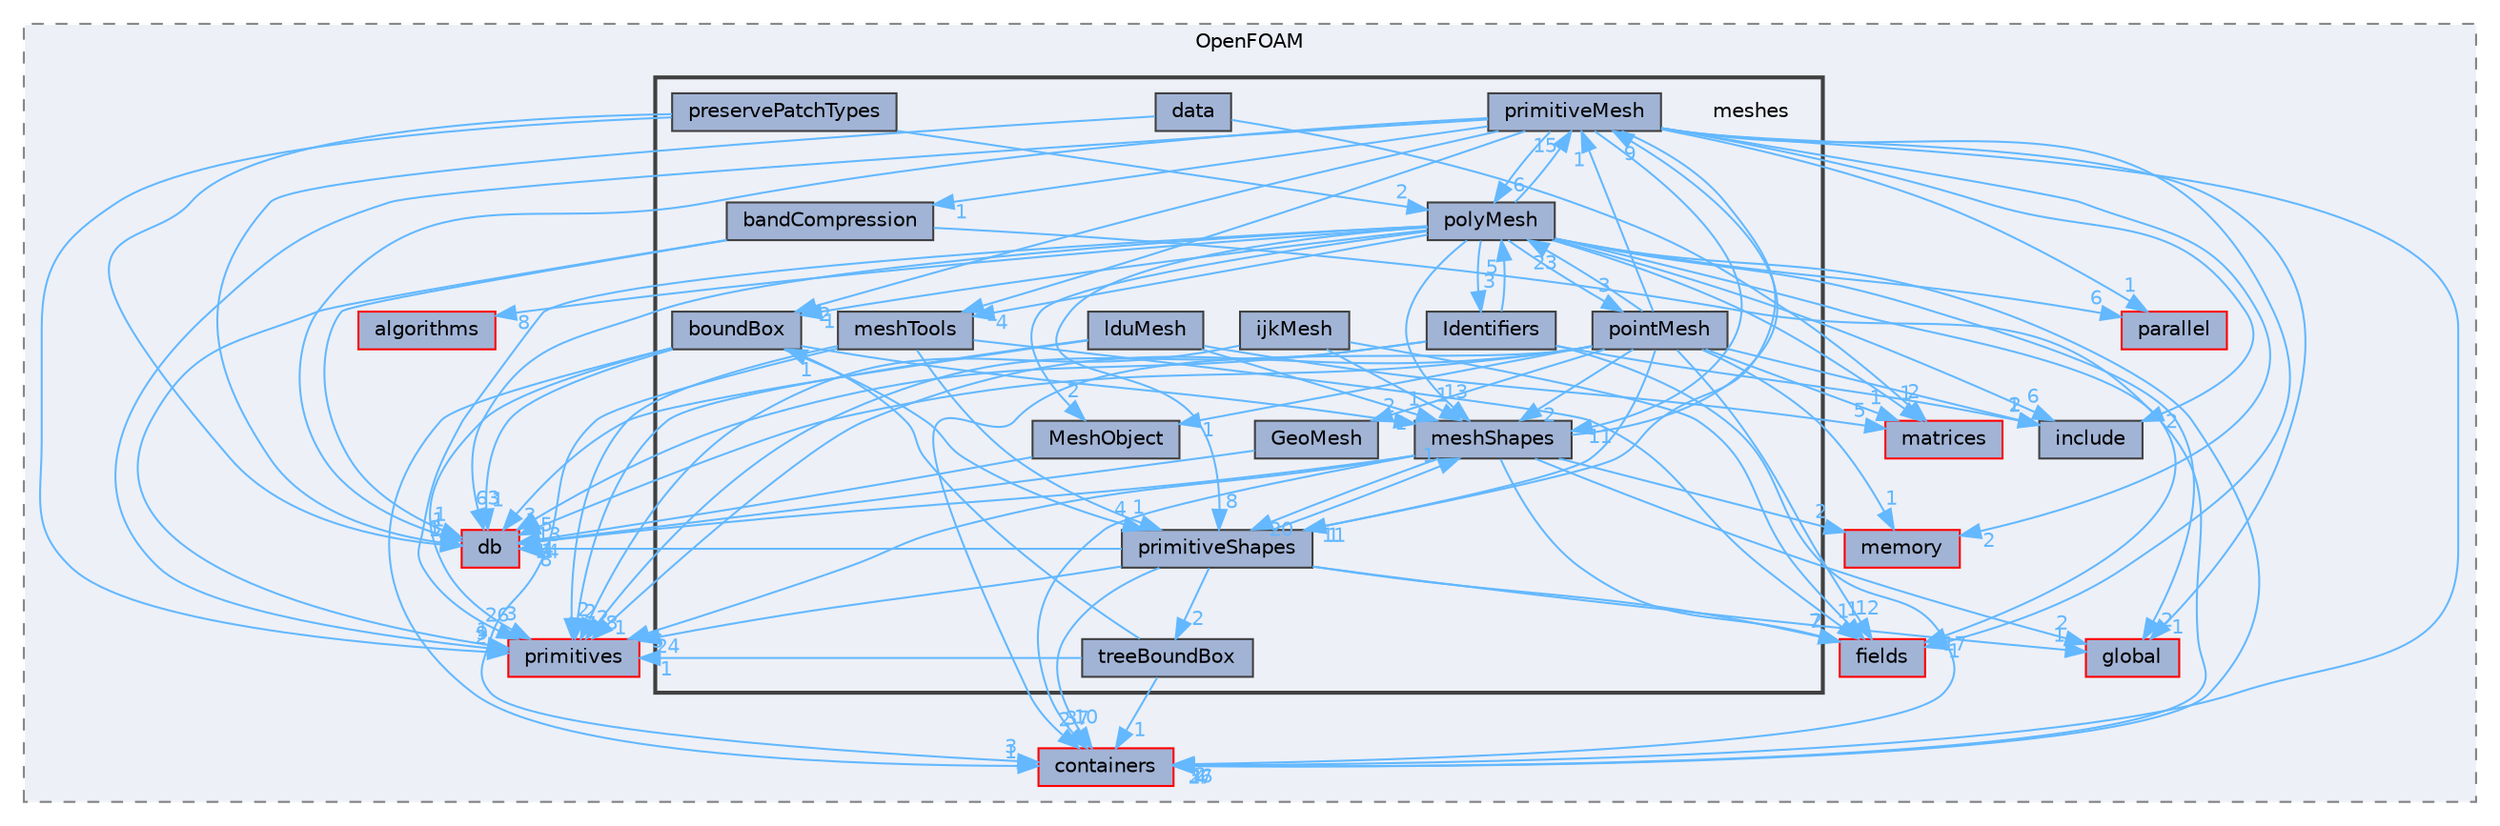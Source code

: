 digraph "src/OpenFOAM/meshes"
{
 // LATEX_PDF_SIZE
  bgcolor="transparent";
  edge [fontname=Helvetica,fontsize=10,labelfontname=Helvetica,labelfontsize=10];
  node [fontname=Helvetica,fontsize=10,shape=box,height=0.2,width=0.4];
  compound=true
  subgraph clusterdir_c5473ff19b20e6ec4dfe5c310b3778a8 {
    graph [ bgcolor="#edf0f7", pencolor="grey50", label="OpenFOAM", fontname=Helvetica,fontsize=10 style="filled,dashed", URL="dir_c5473ff19b20e6ec4dfe5c310b3778a8.html",tooltip=""]
  dir_19d0872053bde092be81d7fe3f56cbf7 [label="containers", fillcolor="#a2b4d6", color="red", style="filled", URL="dir_19d0872053bde092be81d7fe3f56cbf7.html",tooltip=""];
  dir_385a22dcc2f7120acb0f1a7a832b3b8d [label="memory", fillcolor="#a2b4d6", color="red", style="filled", URL="dir_385a22dcc2f7120acb0f1a7a832b3b8d.html",tooltip=""];
  dir_3e50f45338116b169052b428016851aa [label="primitives", fillcolor="#a2b4d6", color="red", style="filled", URL="dir_3e50f45338116b169052b428016851aa.html",tooltip=""];
  dir_63c634f7a7cfd679ac26c67fb30fc32f [label="db", fillcolor="#a2b4d6", color="red", style="filled", URL="dir_63c634f7a7cfd679ac26c67fb30fc32f.html",tooltip=""];
  dir_71fff0203de1f57306edfc3c818a6b04 [label="parallel", fillcolor="#a2b4d6", color="red", style="filled", URL="dir_71fff0203de1f57306edfc3c818a6b04.html",tooltip=""];
  dir_8583492183f4d27c76555f8f333dd07b [label="global", fillcolor="#a2b4d6", color="red", style="filled", URL="dir_8583492183f4d27c76555f8f333dd07b.html",tooltip=""];
  dir_962442b8f989d5529fab5e0f0e4ffb74 [label="fields", fillcolor="#a2b4d6", color="red", style="filled", URL="dir_962442b8f989d5529fab5e0f0e4ffb74.html",tooltip=""];
  dir_b07477ab37bc0cd7eb28fb569c691c21 [label="matrices", fillcolor="#a2b4d6", color="red", style="filled", URL="dir_b07477ab37bc0cd7eb28fb569c691c21.html",tooltip=""];
  dir_e954e9f5966bc1c681a414ec8bd0ee15 [label="include", fillcolor="#a2b4d6", color="grey25", style="filled", URL="dir_e954e9f5966bc1c681a414ec8bd0ee15.html",tooltip=""];
  dir_d4a4bcbf783b68a312735f83d8eebbff [label="algorithms", fillcolor="#a2b4d6", color="red", style="filled", URL="dir_d4a4bcbf783b68a312735f83d8eebbff.html",tooltip=""];
  subgraph clusterdir_aa2423979fb45fc41c393a5db370ab21 {
    graph [ bgcolor="#edf0f7", pencolor="grey25", label="", fontname=Helvetica,fontsize=10 style="filled,bold", URL="dir_aa2423979fb45fc41c393a5db370ab21.html",tooltip=""]
    dir_aa2423979fb45fc41c393a5db370ab21 [shape=plaintext, label="meshes"];
  dir_6cbbb88865395e786d7352e527ca2978 [label="bandCompression", fillcolor="#a2b4d6", color="grey25", style="filled", URL="dir_6cbbb88865395e786d7352e527ca2978.html",tooltip=""];
  dir_419482a3f24625018b60fd6b1f4b7501 [label="boundBox", fillcolor="#a2b4d6", color="grey25", style="filled", URL="dir_419482a3f24625018b60fd6b1f4b7501.html",tooltip=""];
  dir_58ec1e56bb903e4b5e3a1fbdeb358fb0 [label="data", fillcolor="#a2b4d6", color="grey25", style="filled", URL="dir_58ec1e56bb903e4b5e3a1fbdeb358fb0.html",tooltip=""];
  dir_26e58c20a46ac7f790f9bea468e6c12f [label="GeoMesh", fillcolor="#a2b4d6", color="grey25", style="filled", URL="dir_26e58c20a46ac7f790f9bea468e6c12f.html",tooltip=""];
  dir_162c770ecfd5d3d84e768ef2f1993e65 [label="Identifiers", fillcolor="#a2b4d6", color="grey25", style="filled", URL="dir_162c770ecfd5d3d84e768ef2f1993e65.html",tooltip=""];
  dir_6ab88eefa8b03dfe485fcb6c624a3ffe [label="ijkMesh", fillcolor="#a2b4d6", color="grey25", style="filled", URL="dir_6ab88eefa8b03dfe485fcb6c624a3ffe.html",tooltip=""];
  dir_ef60c280f1bed88de2642fc4f0b81ef7 [label="lduMesh", fillcolor="#a2b4d6", color="grey25", style="filled", URL="dir_ef60c280f1bed88de2642fc4f0b81ef7.html",tooltip=""];
  dir_eacc4aff89696b3e3ac7cbcde46e9390 [label="MeshObject", fillcolor="#a2b4d6", color="grey25", style="filled", URL="dir_eacc4aff89696b3e3ac7cbcde46e9390.html",tooltip=""];
  dir_b8e2732bc99f8fb2a379dad81aa6030e [label="meshShapes", fillcolor="#a2b4d6", color="grey25", style="filled", URL="dir_b8e2732bc99f8fb2a379dad81aa6030e.html",tooltip=""];
  dir_fa020d1bff9bcecc84fa7b07f71b0284 [label="meshTools", fillcolor="#a2b4d6", color="grey25", style="filled", URL="dir_fa020d1bff9bcecc84fa7b07f71b0284.html",tooltip=""];
  dir_44915d476cda87f9c46b97924fb23879 [label="pointMesh", fillcolor="#a2b4d6", color="grey25", style="filled", URL="dir_44915d476cda87f9c46b97924fb23879.html",tooltip=""];
  dir_5e5a63cb97aae3d01c8e98f0c14953bc [label="polyMesh", fillcolor="#a2b4d6", color="grey25", style="filled", URL="dir_5e5a63cb97aae3d01c8e98f0c14953bc.html",tooltip=""];
  dir_4300987aaf8cf81a27553a490f18f02e [label="preservePatchTypes", fillcolor="#a2b4d6", color="grey25", style="filled", URL="dir_4300987aaf8cf81a27553a490f18f02e.html",tooltip=""];
  dir_d498992fb7d3f293d898bf6d3a4df869 [label="primitiveMesh", fillcolor="#a2b4d6", color="grey25", style="filled", URL="dir_d498992fb7d3f293d898bf6d3a4df869.html",tooltip=""];
  dir_a36ac568b20b0ed2190ed53a491bc296 [label="primitiveShapes", fillcolor="#a2b4d6", color="grey25", style="filled", URL="dir_a36ac568b20b0ed2190ed53a491bc296.html",tooltip=""];
  dir_1f530ada57a4a279acf004c5b0e2ff41 [label="treeBoundBox", fillcolor="#a2b4d6", color="grey25", style="filled", URL="dir_1f530ada57a4a279acf004c5b0e2ff41.html",tooltip=""];
  }
  }
  dir_6cbbb88865395e786d7352e527ca2978->dir_19d0872053bde092be81d7fe3f56cbf7 [headlabel="4", labeldistance=1.5 headhref="dir_000185_000669.html" href="dir_000185_000669.html" color="steelblue1" fontcolor="steelblue1"];
  dir_6cbbb88865395e786d7352e527ca2978->dir_3e50f45338116b169052b428016851aa [headlabel="1", labeldistance=1.5 headhref="dir_000185_003069.html" href="dir_000185_003069.html" color="steelblue1" fontcolor="steelblue1"];
  dir_6cbbb88865395e786d7352e527ca2978->dir_63c634f7a7cfd679ac26c67fb30fc32f [headlabel="1", labeldistance=1.5 headhref="dir_000185_000817.html" href="dir_000185_000817.html" color="steelblue1" fontcolor="steelblue1"];
  dir_419482a3f24625018b60fd6b1f4b7501->dir_19d0872053bde092be81d7fe3f56cbf7 [headlabel="1", labeldistance=1.5 headhref="dir_000333_000669.html" href="dir_000333_000669.html" color="steelblue1" fontcolor="steelblue1"];
  dir_419482a3f24625018b60fd6b1f4b7501->dir_3e50f45338116b169052b428016851aa [headlabel="3", labeldistance=1.5 headhref="dir_000333_003069.html" href="dir_000333_003069.html" color="steelblue1" fontcolor="steelblue1"];
  dir_419482a3f24625018b60fd6b1f4b7501->dir_63c634f7a7cfd679ac26c67fb30fc32f [headlabel="1", labeldistance=1.5 headhref="dir_000333_000817.html" href="dir_000333_000817.html" color="steelblue1" fontcolor="steelblue1"];
  dir_419482a3f24625018b60fd6b1f4b7501->dir_a36ac568b20b0ed2190ed53a491bc296 [headlabel="4", labeldistance=1.5 headhref="dir_000333_003070.html" href="dir_000333_003070.html" color="steelblue1" fontcolor="steelblue1"];
  dir_419482a3f24625018b60fd6b1f4b7501->dir_b8e2732bc99f8fb2a379dad81aa6030e [headlabel="2", labeldistance=1.5 headhref="dir_000333_002377.html" href="dir_000333_002377.html" color="steelblue1" fontcolor="steelblue1"];
  dir_58ec1e56bb903e4b5e3a1fbdeb358fb0->dir_63c634f7a7cfd679ac26c67fb30fc32f [headlabel="3", labeldistance=1.5 headhref="dir_000811_000817.html" href="dir_000811_000817.html" color="steelblue1" fontcolor="steelblue1"];
  dir_58ec1e56bb903e4b5e3a1fbdeb358fb0->dir_b07477ab37bc0cd7eb28fb569c691c21 [headlabel="2", labeldistance=1.5 headhref="dir_000811_002333.html" href="dir_000811_002333.html" color="steelblue1" fontcolor="steelblue1"];
  dir_26e58c20a46ac7f790f9bea468e6c12f->dir_63c634f7a7cfd679ac26c67fb30fc32f [headlabel="1", labeldistance=1.5 headhref="dir_001619_000817.html" href="dir_001619_000817.html" color="steelblue1" fontcolor="steelblue1"];
  dir_162c770ecfd5d3d84e768ef2f1993e65->dir_3e50f45338116b169052b428016851aa [headlabel="8", labeldistance=1.5 headhref="dir_001780_003069.html" href="dir_001780_003069.html" color="steelblue1" fontcolor="steelblue1"];
  dir_162c770ecfd5d3d84e768ef2f1993e65->dir_5e5a63cb97aae3d01c8e98f0c14953bc [headlabel="5", labeldistance=1.5 headhref="dir_001780_002980.html" href="dir_001780_002980.html" color="steelblue1" fontcolor="steelblue1"];
  dir_162c770ecfd5d3d84e768ef2f1993e65->dir_63c634f7a7cfd679ac26c67fb30fc32f [headlabel="5", labeldistance=1.5 headhref="dir_001780_000817.html" href="dir_001780_000817.html" color="steelblue1" fontcolor="steelblue1"];
  dir_162c770ecfd5d3d84e768ef2f1993e65->dir_e954e9f5966bc1c681a414ec8bd0ee15 [headlabel="1", labeldistance=1.5 headhref="dir_001780_001804.html" href="dir_001780_001804.html" color="steelblue1" fontcolor="steelblue1"];
  dir_162c770ecfd5d3d84e768ef2f1993e65->dir_19d0872053bde092be81d7fe3f56cbf7 [headlabel="2", labeldistance=1.5 headhref="dir_001780_000669.html" href="dir_001780_000669.html" color="steelblue1" fontcolor="steelblue1"];
  dir_6ab88eefa8b03dfe485fcb6c624a3ffe->dir_3e50f45338116b169052b428016851aa [headlabel="2", labeldistance=1.5 headhref="dir_001786_003069.html" href="dir_001786_003069.html" color="steelblue1" fontcolor="steelblue1"];
  dir_6ab88eefa8b03dfe485fcb6c624a3ffe->dir_962442b8f989d5529fab5e0f0e4ffb74 [headlabel="1", labeldistance=1.5 headhref="dir_001786_001335.html" href="dir_001786_001335.html" color="steelblue1" fontcolor="steelblue1"];
  dir_6ab88eefa8b03dfe485fcb6c624a3ffe->dir_b8e2732bc99f8fb2a379dad81aa6030e [headlabel="1", labeldistance=1.5 headhref="dir_001786_002377.html" href="dir_001786_002377.html" color="steelblue1" fontcolor="steelblue1"];
  dir_ef60c280f1bed88de2642fc4f0b81ef7->dir_3e50f45338116b169052b428016851aa [headlabel="2", labeldistance=1.5 headhref="dir_002120_003069.html" href="dir_002120_003069.html" color="steelblue1" fontcolor="steelblue1"];
  dir_ef60c280f1bed88de2642fc4f0b81ef7->dir_63c634f7a7cfd679ac26c67fb30fc32f [headlabel="3", labeldistance=1.5 headhref="dir_002120_000817.html" href="dir_002120_000817.html" color="steelblue1" fontcolor="steelblue1"];
  dir_ef60c280f1bed88de2642fc4f0b81ef7->dir_b07477ab37bc0cd7eb28fb569c691c21 [headlabel="5", labeldistance=1.5 headhref="dir_002120_002333.html" href="dir_002120_002333.html" color="steelblue1" fontcolor="steelblue1"];
  dir_ef60c280f1bed88de2642fc4f0b81ef7->dir_b8e2732bc99f8fb2a379dad81aa6030e [headlabel="1", labeldistance=1.5 headhref="dir_002120_002377.html" href="dir_002120_002377.html" color="steelblue1" fontcolor="steelblue1"];
  dir_eacc4aff89696b3e3ac7cbcde46e9390->dir_63c634f7a7cfd679ac26c67fb30fc32f [headlabel="4", labeldistance=1.5 headhref="dir_002370_000817.html" href="dir_002370_000817.html" color="steelblue1" fontcolor="steelblue1"];
  dir_b8e2732bc99f8fb2a379dad81aa6030e->dir_19d0872053bde092be81d7fe3f56cbf7 [headlabel="37", labeldistance=1.5 headhref="dir_002377_000669.html" href="dir_002377_000669.html" color="steelblue1" fontcolor="steelblue1"];
  dir_b8e2732bc99f8fb2a379dad81aa6030e->dir_385a22dcc2f7120acb0f1a7a832b3b8d [headlabel="2", labeldistance=1.5 headhref="dir_002377_002352.html" href="dir_002377_002352.html" color="steelblue1" fontcolor="steelblue1"];
  dir_b8e2732bc99f8fb2a379dad81aa6030e->dir_3e50f45338116b169052b428016851aa [headlabel="5", labeldistance=1.5 headhref="dir_002377_003069.html" href="dir_002377_003069.html" color="steelblue1" fontcolor="steelblue1"];
  dir_b8e2732bc99f8fb2a379dad81aa6030e->dir_63c634f7a7cfd679ac26c67fb30fc32f [headlabel="14", labeldistance=1.5 headhref="dir_002377_000817.html" href="dir_002377_000817.html" color="steelblue1" fontcolor="steelblue1"];
  dir_b8e2732bc99f8fb2a379dad81aa6030e->dir_8583492183f4d27c76555f8f333dd07b [headlabel="2", labeldistance=1.5 headhref="dir_002377_001645.html" href="dir_002377_001645.html" color="steelblue1" fontcolor="steelblue1"];
  dir_b8e2732bc99f8fb2a379dad81aa6030e->dir_962442b8f989d5529fab5e0f0e4ffb74 [headlabel="2", labeldistance=1.5 headhref="dir_002377_001335.html" href="dir_002377_001335.html" color="steelblue1" fontcolor="steelblue1"];
  dir_b8e2732bc99f8fb2a379dad81aa6030e->dir_a36ac568b20b0ed2190ed53a491bc296 [headlabel="20", labeldistance=1.5 headhref="dir_002377_003070.html" href="dir_002377_003070.html" color="steelblue1" fontcolor="steelblue1"];
  dir_b8e2732bc99f8fb2a379dad81aa6030e->dir_d498992fb7d3f293d898bf6d3a4df869 [headlabel="9", labeldistance=1.5 headhref="dir_002377_003063.html" href="dir_002377_003063.html" color="steelblue1" fontcolor="steelblue1"];
  dir_fa020d1bff9bcecc84fa7b07f71b0284->dir_19d0872053bde092be81d7fe3f56cbf7 [headlabel="3", labeldistance=1.5 headhref="dir_002384_000669.html" href="dir_002384_000669.html" color="steelblue1" fontcolor="steelblue1"];
  dir_fa020d1bff9bcecc84fa7b07f71b0284->dir_3e50f45338116b169052b428016851aa [headlabel="2", labeldistance=1.5 headhref="dir_002384_003069.html" href="dir_002384_003069.html" color="steelblue1" fontcolor="steelblue1"];
  dir_fa020d1bff9bcecc84fa7b07f71b0284->dir_962442b8f989d5529fab5e0f0e4ffb74 [headlabel="1", labeldistance=1.5 headhref="dir_002384_001335.html" href="dir_002384_001335.html" color="steelblue1" fontcolor="steelblue1"];
  dir_fa020d1bff9bcecc84fa7b07f71b0284->dir_a36ac568b20b0ed2190ed53a491bc296 [headlabel="1", labeldistance=1.5 headhref="dir_002384_003070.html" href="dir_002384_003070.html" color="steelblue1" fontcolor="steelblue1"];
  dir_44915d476cda87f9c46b97924fb23879->dir_26e58c20a46ac7f790f9bea468e6c12f [headlabel="1", labeldistance=1.5 headhref="dir_002947_001619.html" href="dir_002947_001619.html" color="steelblue1" fontcolor="steelblue1"];
  dir_44915d476cda87f9c46b97924fb23879->dir_385a22dcc2f7120acb0f1a7a832b3b8d [headlabel="1", labeldistance=1.5 headhref="dir_002947_002352.html" href="dir_002947_002352.html" color="steelblue1" fontcolor="steelblue1"];
  dir_44915d476cda87f9c46b97924fb23879->dir_5e5a63cb97aae3d01c8e98f0c14953bc [headlabel="23", labeldistance=1.5 headhref="dir_002947_002980.html" href="dir_002947_002980.html" color="steelblue1" fontcolor="steelblue1"];
  dir_44915d476cda87f9c46b97924fb23879->dir_63c634f7a7cfd679ac26c67fb30fc32f [headlabel="13", labeldistance=1.5 headhref="dir_002947_000817.html" href="dir_002947_000817.html" color="steelblue1" fontcolor="steelblue1"];
  dir_44915d476cda87f9c46b97924fb23879->dir_962442b8f989d5529fab5e0f0e4ffb74 [headlabel="12", labeldistance=1.5 headhref="dir_002947_001335.html" href="dir_002947_001335.html" color="steelblue1" fontcolor="steelblue1"];
  dir_44915d476cda87f9c46b97924fb23879->dir_b07477ab37bc0cd7eb28fb569c691c21 [headlabel="1", labeldistance=1.5 headhref="dir_002947_002333.html" href="dir_002947_002333.html" color="steelblue1" fontcolor="steelblue1"];
  dir_44915d476cda87f9c46b97924fb23879->dir_b8e2732bc99f8fb2a379dad81aa6030e [headlabel="2", labeldistance=1.5 headhref="dir_002947_002377.html" href="dir_002947_002377.html" color="steelblue1" fontcolor="steelblue1"];
  dir_44915d476cda87f9c46b97924fb23879->dir_eacc4aff89696b3e3ac7cbcde46e9390 [headlabel="1", labeldistance=1.5 headhref="dir_002947_002370.html" href="dir_002947_002370.html" color="steelblue1" fontcolor="steelblue1"];
  dir_44915d476cda87f9c46b97924fb23879->dir_19d0872053bde092be81d7fe3f56cbf7 [headlabel="2", labeldistance=1.5 headhref="dir_002947_000669.html" href="dir_002947_000669.html" color="steelblue1" fontcolor="steelblue1"];
  dir_44915d476cda87f9c46b97924fb23879->dir_e954e9f5966bc1c681a414ec8bd0ee15 [headlabel="2", labeldistance=1.5 headhref="dir_002947_001804.html" href="dir_002947_001804.html" color="steelblue1" fontcolor="steelblue1"];
  dir_44915d476cda87f9c46b97924fb23879->dir_3e50f45338116b169052b428016851aa [headlabel="1", labeldistance=1.5 headhref="dir_002947_003069.html" href="dir_002947_003069.html" color="steelblue1" fontcolor="steelblue1"];
  dir_44915d476cda87f9c46b97924fb23879->dir_a36ac568b20b0ed2190ed53a491bc296 [headlabel="1", labeldistance=1.5 headhref="dir_002947_003070.html" href="dir_002947_003070.html" color="steelblue1" fontcolor="steelblue1"];
  dir_44915d476cda87f9c46b97924fb23879->dir_d498992fb7d3f293d898bf6d3a4df869 [headlabel="1", labeldistance=1.5 headhref="dir_002947_003063.html" href="dir_002947_003063.html" color="steelblue1" fontcolor="steelblue1"];
  dir_5e5a63cb97aae3d01c8e98f0c14953bc->dir_162c770ecfd5d3d84e768ef2f1993e65 [headlabel="3", labeldistance=1.5 headhref="dir_002980_001780.html" href="dir_002980_001780.html" color="steelblue1" fontcolor="steelblue1"];
  dir_5e5a63cb97aae3d01c8e98f0c14953bc->dir_19d0872053bde092be81d7fe3f56cbf7 [headlabel="27", labeldistance=1.5 headhref="dir_002980_000669.html" href="dir_002980_000669.html" color="steelblue1" fontcolor="steelblue1"];
  dir_5e5a63cb97aae3d01c8e98f0c14953bc->dir_3e50f45338116b169052b428016851aa [headlabel="26", labeldistance=1.5 headhref="dir_002980_003069.html" href="dir_002980_003069.html" color="steelblue1" fontcolor="steelblue1"];
  dir_5e5a63cb97aae3d01c8e98f0c14953bc->dir_419482a3f24625018b60fd6b1f4b7501 [headlabel="1", labeldistance=1.5 headhref="dir_002980_000333.html" href="dir_002980_000333.html" color="steelblue1" fontcolor="steelblue1"];
  dir_5e5a63cb97aae3d01c8e98f0c14953bc->dir_44915d476cda87f9c46b97924fb23879 [headlabel="3", labeldistance=1.5 headhref="dir_002980_002947.html" href="dir_002980_002947.html" color="steelblue1" fontcolor="steelblue1"];
  dir_5e5a63cb97aae3d01c8e98f0c14953bc->dir_63c634f7a7cfd679ac26c67fb30fc32f [headlabel="63", labeldistance=1.5 headhref="dir_002980_000817.html" href="dir_002980_000817.html" color="steelblue1" fontcolor="steelblue1"];
  dir_5e5a63cb97aae3d01c8e98f0c14953bc->dir_71fff0203de1f57306edfc3c818a6b04 [headlabel="6", labeldistance=1.5 headhref="dir_002980_002779.html" href="dir_002980_002779.html" color="steelblue1" fontcolor="steelblue1"];
  dir_5e5a63cb97aae3d01c8e98f0c14953bc->dir_8583492183f4d27c76555f8f333dd07b [headlabel="2", labeldistance=1.5 headhref="dir_002980_001645.html" href="dir_002980_001645.html" color="steelblue1" fontcolor="steelblue1"];
  dir_5e5a63cb97aae3d01c8e98f0c14953bc->dir_962442b8f989d5529fab5e0f0e4ffb74 [headlabel="17", labeldistance=1.5 headhref="dir_002980_001335.html" href="dir_002980_001335.html" color="steelblue1" fontcolor="steelblue1"];
  dir_5e5a63cb97aae3d01c8e98f0c14953bc->dir_a36ac568b20b0ed2190ed53a491bc296 [headlabel="8", labeldistance=1.5 headhref="dir_002980_003070.html" href="dir_002980_003070.html" color="steelblue1" fontcolor="steelblue1"];
  dir_5e5a63cb97aae3d01c8e98f0c14953bc->dir_b07477ab37bc0cd7eb28fb569c691c21 [headlabel="1", labeldistance=1.5 headhref="dir_002980_002333.html" href="dir_002980_002333.html" color="steelblue1" fontcolor="steelblue1"];
  dir_5e5a63cb97aae3d01c8e98f0c14953bc->dir_b8e2732bc99f8fb2a379dad81aa6030e [headlabel="13", labeldistance=1.5 headhref="dir_002980_002377.html" href="dir_002980_002377.html" color="steelblue1" fontcolor="steelblue1"];
  dir_5e5a63cb97aae3d01c8e98f0c14953bc->dir_d498992fb7d3f293d898bf6d3a4df869 [headlabel="15", labeldistance=1.5 headhref="dir_002980_003063.html" href="dir_002980_003063.html" color="steelblue1" fontcolor="steelblue1"];
  dir_5e5a63cb97aae3d01c8e98f0c14953bc->dir_d4a4bcbf783b68a312735f83d8eebbff [headlabel="8", labeldistance=1.5 headhref="dir_002980_000082.html" href="dir_002980_000082.html" color="steelblue1" fontcolor="steelblue1"];
  dir_5e5a63cb97aae3d01c8e98f0c14953bc->dir_e954e9f5966bc1c681a414ec8bd0ee15 [headlabel="6", labeldistance=1.5 headhref="dir_002980_001804.html" href="dir_002980_001804.html" color="steelblue1" fontcolor="steelblue1"];
  dir_5e5a63cb97aae3d01c8e98f0c14953bc->dir_eacc4aff89696b3e3ac7cbcde46e9390 [headlabel="2", labeldistance=1.5 headhref="dir_002980_002370.html" href="dir_002980_002370.html" color="steelblue1" fontcolor="steelblue1"];
  dir_5e5a63cb97aae3d01c8e98f0c14953bc->dir_fa020d1bff9bcecc84fa7b07f71b0284 [headlabel="4", labeldistance=1.5 headhref="dir_002980_002384.html" href="dir_002980_002384.html" color="steelblue1" fontcolor="steelblue1"];
  dir_4300987aaf8cf81a27553a490f18f02e->dir_3e50f45338116b169052b428016851aa [headlabel="2", labeldistance=1.5 headhref="dir_003042_003069.html" href="dir_003042_003069.html" color="steelblue1" fontcolor="steelblue1"];
  dir_4300987aaf8cf81a27553a490f18f02e->dir_5e5a63cb97aae3d01c8e98f0c14953bc [headlabel="2", labeldistance=1.5 headhref="dir_003042_002980.html" href="dir_003042_002980.html" color="steelblue1" fontcolor="steelblue1"];
  dir_4300987aaf8cf81a27553a490f18f02e->dir_63c634f7a7cfd679ac26c67fb30fc32f [headlabel="1", labeldistance=1.5 headhref="dir_003042_000817.html" href="dir_003042_000817.html" color="steelblue1" fontcolor="steelblue1"];
  dir_d498992fb7d3f293d898bf6d3a4df869->dir_19d0872053bde092be81d7fe3f56cbf7 [headlabel="36", labeldistance=1.5 headhref="dir_003063_000669.html" href="dir_003063_000669.html" color="steelblue1" fontcolor="steelblue1"];
  dir_d498992fb7d3f293d898bf6d3a4df869->dir_385a22dcc2f7120acb0f1a7a832b3b8d [headlabel="2", labeldistance=1.5 headhref="dir_003063_002352.html" href="dir_003063_002352.html" color="steelblue1" fontcolor="steelblue1"];
  dir_d498992fb7d3f293d898bf6d3a4df869->dir_3e50f45338116b169052b428016851aa [headlabel="9", labeldistance=1.5 headhref="dir_003063_003069.html" href="dir_003063_003069.html" color="steelblue1" fontcolor="steelblue1"];
  dir_d498992fb7d3f293d898bf6d3a4df869->dir_419482a3f24625018b60fd6b1f4b7501 [headlabel="2", labeldistance=1.5 headhref="dir_003063_000333.html" href="dir_003063_000333.html" color="steelblue1" fontcolor="steelblue1"];
  dir_d498992fb7d3f293d898bf6d3a4df869->dir_5e5a63cb97aae3d01c8e98f0c14953bc [headlabel="6", labeldistance=1.5 headhref="dir_003063_002980.html" href="dir_003063_002980.html" color="steelblue1" fontcolor="steelblue1"];
  dir_d498992fb7d3f293d898bf6d3a4df869->dir_71fff0203de1f57306edfc3c818a6b04 [headlabel="1", labeldistance=1.5 headhref="dir_003063_002779.html" href="dir_003063_002779.html" color="steelblue1" fontcolor="steelblue1"];
  dir_d498992fb7d3f293d898bf6d3a4df869->dir_a36ac568b20b0ed2190ed53a491bc296 [headlabel="11", labeldistance=1.5 headhref="dir_003063_003070.html" href="dir_003063_003070.html" color="steelblue1" fontcolor="steelblue1"];
  dir_d498992fb7d3f293d898bf6d3a4df869->dir_b8e2732bc99f8fb2a379dad81aa6030e [headlabel="11", labeldistance=1.5 headhref="dir_003063_002377.html" href="dir_003063_002377.html" color="steelblue1" fontcolor="steelblue1"];
  dir_d498992fb7d3f293d898bf6d3a4df869->dir_e954e9f5966bc1c681a414ec8bd0ee15 [headlabel="2", labeldistance=1.5 headhref="dir_003063_001804.html" href="dir_003063_001804.html" color="steelblue1" fontcolor="steelblue1"];
  dir_d498992fb7d3f293d898bf6d3a4df869->dir_fa020d1bff9bcecc84fa7b07f71b0284 [headlabel="1", labeldistance=1.5 headhref="dir_003063_002384.html" href="dir_003063_002384.html" color="steelblue1" fontcolor="steelblue1"];
  dir_d498992fb7d3f293d898bf6d3a4df869->dir_8583492183f4d27c76555f8f333dd07b [headlabel="1", labeldistance=1.5 headhref="dir_003063_001645.html" href="dir_003063_001645.html" color="steelblue1" fontcolor="steelblue1"];
  dir_d498992fb7d3f293d898bf6d3a4df869->dir_962442b8f989d5529fab5e0f0e4ffb74 [headlabel="1", labeldistance=1.5 headhref="dir_003063_001335.html" href="dir_003063_001335.html" color="steelblue1" fontcolor="steelblue1"];
  dir_d498992fb7d3f293d898bf6d3a4df869->dir_63c634f7a7cfd679ac26c67fb30fc32f [headlabel="1", labeldistance=1.5 headhref="dir_003063_000817.html" href="dir_003063_000817.html" color="steelblue1" fontcolor="steelblue1"];
  dir_d498992fb7d3f293d898bf6d3a4df869->dir_6cbbb88865395e786d7352e527ca2978 [headlabel="1", labeldistance=1.5 headhref="dir_003063_000185.html" href="dir_003063_000185.html" color="steelblue1" fontcolor="steelblue1"];
  dir_a36ac568b20b0ed2190ed53a491bc296->dir_19d0872053bde092be81d7fe3f56cbf7 [headlabel="10", labeldistance=1.5 headhref="dir_003070_000669.html" href="dir_003070_000669.html" color="steelblue1" fontcolor="steelblue1"];
  dir_a36ac568b20b0ed2190ed53a491bc296->dir_3e50f45338116b169052b428016851aa [headlabel="24", labeldistance=1.5 headhref="dir_003070_003069.html" href="dir_003070_003069.html" color="steelblue1" fontcolor="steelblue1"];
  dir_a36ac568b20b0ed2190ed53a491bc296->dir_63c634f7a7cfd679ac26c67fb30fc32f [headlabel="8", labeldistance=1.5 headhref="dir_003070_000817.html" href="dir_003070_000817.html" color="steelblue1" fontcolor="steelblue1"];
  dir_a36ac568b20b0ed2190ed53a491bc296->dir_962442b8f989d5529fab5e0f0e4ffb74 [headlabel="7", labeldistance=1.5 headhref="dir_003070_001335.html" href="dir_003070_001335.html" color="steelblue1" fontcolor="steelblue1"];
  dir_a36ac568b20b0ed2190ed53a491bc296->dir_b8e2732bc99f8fb2a379dad81aa6030e [headlabel="1", labeldistance=1.5 headhref="dir_003070_002377.html" href="dir_003070_002377.html" color="steelblue1" fontcolor="steelblue1"];
  dir_a36ac568b20b0ed2190ed53a491bc296->dir_1f530ada57a4a279acf004c5b0e2ff41 [headlabel="2", labeldistance=1.5 headhref="dir_003070_004114.html" href="dir_003070_004114.html" color="steelblue1" fontcolor="steelblue1"];
  dir_a36ac568b20b0ed2190ed53a491bc296->dir_8583492183f4d27c76555f8f333dd07b [headlabel="1", labeldistance=1.5 headhref="dir_003070_001645.html" href="dir_003070_001645.html" color="steelblue1" fontcolor="steelblue1"];
  dir_1f530ada57a4a279acf004c5b0e2ff41->dir_19d0872053bde092be81d7fe3f56cbf7 [headlabel="1", labeldistance=1.5 headhref="dir_004114_000669.html" href="dir_004114_000669.html" color="steelblue1" fontcolor="steelblue1"];
  dir_1f530ada57a4a279acf004c5b0e2ff41->dir_3e50f45338116b169052b428016851aa [headlabel="1", labeldistance=1.5 headhref="dir_004114_003069.html" href="dir_004114_003069.html" color="steelblue1" fontcolor="steelblue1"];
  dir_1f530ada57a4a279acf004c5b0e2ff41->dir_419482a3f24625018b60fd6b1f4b7501 [headlabel="1", labeldistance=1.5 headhref="dir_004114_000333.html" href="dir_004114_000333.html" color="steelblue1" fontcolor="steelblue1"];
}
